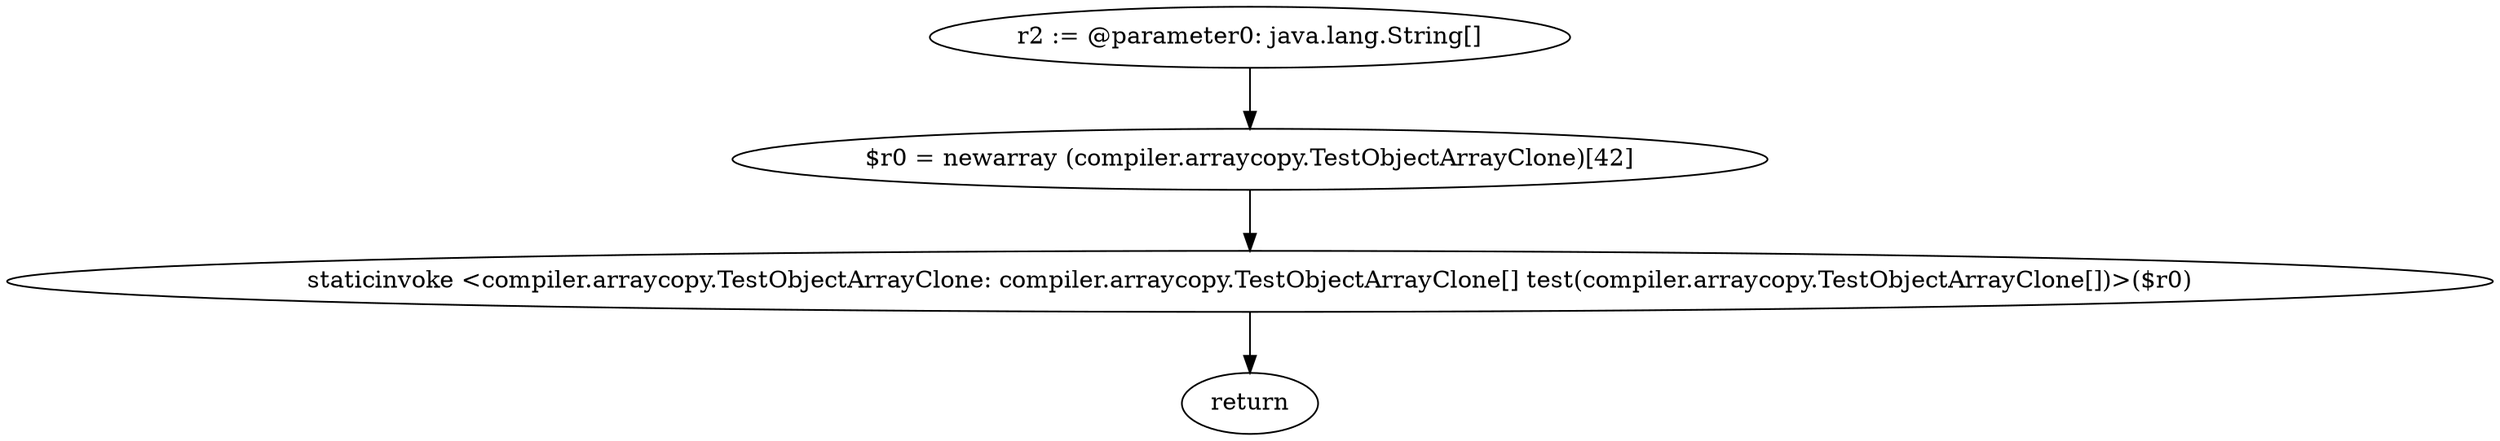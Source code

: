 digraph "unitGraph" {
    "r2 := @parameter0: java.lang.String[]"
    "$r0 = newarray (compiler.arraycopy.TestObjectArrayClone)[42]"
    "staticinvoke <compiler.arraycopy.TestObjectArrayClone: compiler.arraycopy.TestObjectArrayClone[] test(compiler.arraycopy.TestObjectArrayClone[])>($r0)"
    "return"
    "r2 := @parameter0: java.lang.String[]"->"$r0 = newarray (compiler.arraycopy.TestObjectArrayClone)[42]";
    "$r0 = newarray (compiler.arraycopy.TestObjectArrayClone)[42]"->"staticinvoke <compiler.arraycopy.TestObjectArrayClone: compiler.arraycopy.TestObjectArrayClone[] test(compiler.arraycopy.TestObjectArrayClone[])>($r0)";
    "staticinvoke <compiler.arraycopy.TestObjectArrayClone: compiler.arraycopy.TestObjectArrayClone[] test(compiler.arraycopy.TestObjectArrayClone[])>($r0)"->"return";
}
